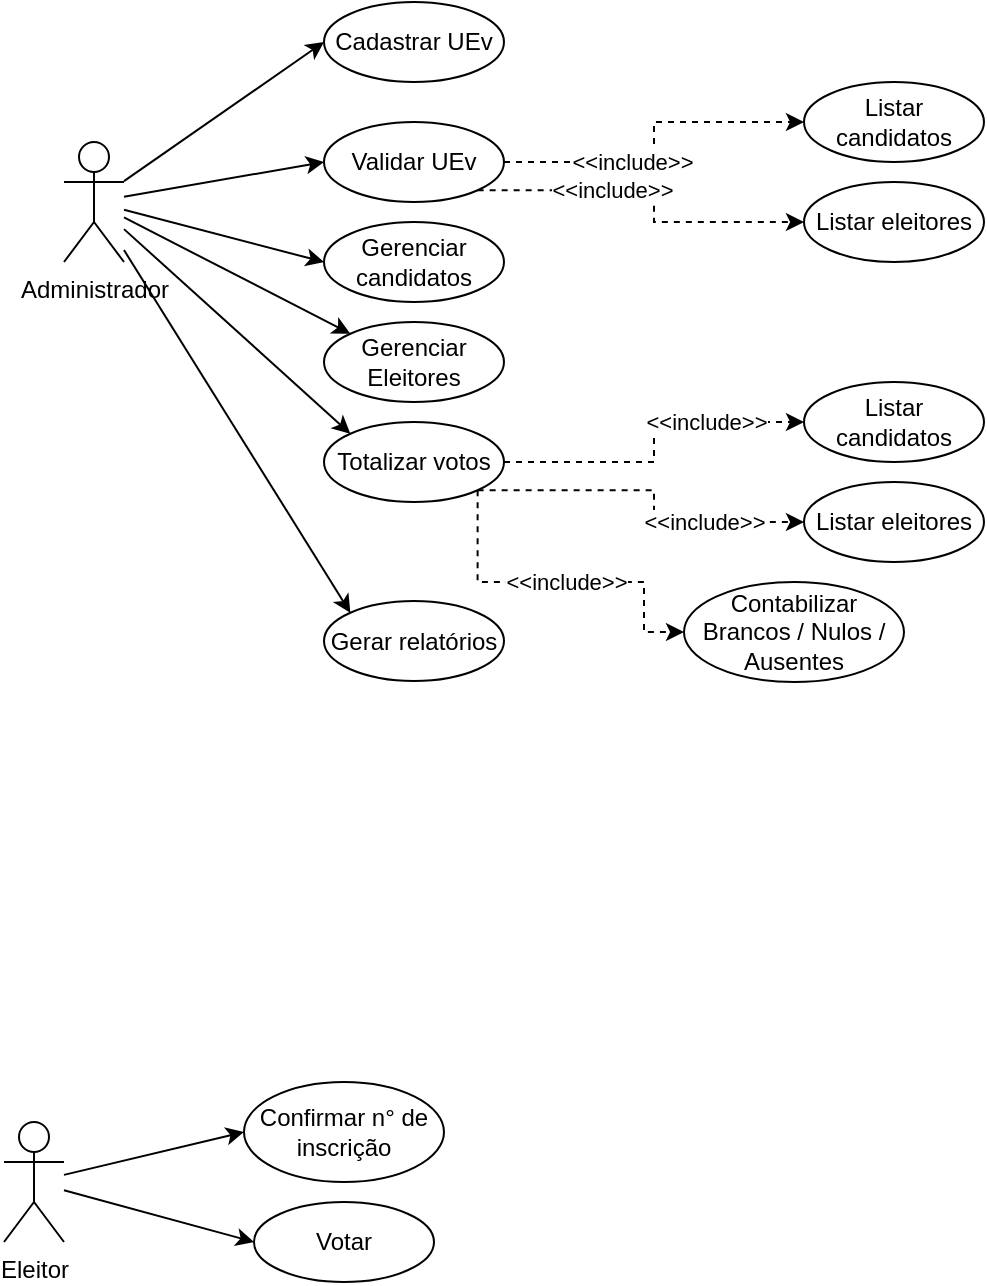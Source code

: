<mxfile version="27.0.9">
  <diagram name="Página-1" id="xx8PHF11MAnORUUvhnel">
    <mxGraphModel dx="679" dy="400" grid="1" gridSize="10" guides="1" tooltips="1" connect="1" arrows="1" fold="1" page="1" pageScale="1" pageWidth="827" pageHeight="1169" math="0" shadow="0">
      <root>
        <mxCell id="0" />
        <mxCell id="1" parent="0" />
        <mxCell id="96SAA42TS0Xs-A5mXOcb-1" value="Administrador" style="shape=umlActor;verticalLabelPosition=bottom;verticalAlign=top;html=1;outlineConnect=0;" vertex="1" parent="1">
          <mxGeometry x="110" y="340" width="30" height="60" as="geometry" />
        </mxCell>
        <mxCell id="96SAA42TS0Xs-A5mXOcb-2" value="Eleitor" style="shape=umlActor;verticalLabelPosition=bottom;verticalAlign=top;html=1;outlineConnect=0;" vertex="1" parent="1">
          <mxGeometry x="80" y="830" width="30" height="60" as="geometry" />
        </mxCell>
        <mxCell id="96SAA42TS0Xs-A5mXOcb-11" value="Cadastrar UEv" style="ellipse;whiteSpace=wrap;html=1;" vertex="1" parent="1">
          <mxGeometry x="240" y="270" width="90" height="40" as="geometry" />
        </mxCell>
        <mxCell id="96SAA42TS0Xs-A5mXOcb-12" value="Validar UEv" style="ellipse;whiteSpace=wrap;html=1;" vertex="1" parent="1">
          <mxGeometry x="240" y="330" width="90" height="40" as="geometry" />
        </mxCell>
        <mxCell id="96SAA42TS0Xs-A5mXOcb-13" value="Gerenciar candidatos" style="ellipse;whiteSpace=wrap;html=1;" vertex="1" parent="1">
          <mxGeometry x="240" y="380" width="90" height="40" as="geometry" />
        </mxCell>
        <mxCell id="96SAA42TS0Xs-A5mXOcb-14" value="Gerenciar Eleitores" style="ellipse;whiteSpace=wrap;html=1;" vertex="1" parent="1">
          <mxGeometry x="240" y="430" width="90" height="40" as="geometry" />
        </mxCell>
        <mxCell id="96SAA42TS0Xs-A5mXOcb-27" value="" style="edgeStyle=orthogonalEdgeStyle;rounded=0;orthogonalLoop=1;jettySize=auto;html=1;dashed=1;" edge="1" parent="1" source="96SAA42TS0Xs-A5mXOcb-15" target="96SAA42TS0Xs-A5mXOcb-16">
          <mxGeometry relative="1" as="geometry" />
        </mxCell>
        <mxCell id="96SAA42TS0Xs-A5mXOcb-28" value="&amp;lt;&amp;lt;include&amp;gt;&amp;gt;" style="edgeLabel;html=1;align=center;verticalAlign=middle;resizable=0;points=[];" vertex="1" connectable="0" parent="96SAA42TS0Xs-A5mXOcb-27">
          <mxGeometry x="-0.255" relative="1" as="geometry">
            <mxPoint x="37" y="-20" as="offset" />
          </mxGeometry>
        </mxCell>
        <mxCell id="96SAA42TS0Xs-A5mXOcb-15" value="Totalizar votos&lt;span style=&quot;color: rgba(0, 0, 0, 0); font-family: monospace; font-size: 0px; text-align: start; text-wrap-mode: nowrap;&quot;&gt;%3CmxGraphModel%3E%3Croot%3E%3CmxCell%20id%3D%220%22%2F%3E%3CmxCell%20id%3D%221%22%20parent%3D%220%22%2F%3E%3CmxCell%20id%3D%222%22%20value%3D%22Listar%20candidatos%22%20style%3D%22ellipse%3BwhiteSpace%3Dwrap%3Bhtml%3D1%3B%22%20vertex%3D%221%22%20parent%3D%221%22%3E%3CmxGeometry%20x%3D%22240%22%20y%3D%22430%22%20width%3D%2290%22%20height%3D%2240%22%20as%3D%22geometry%22%2F%3E%3C%2FmxCell%3E%3C%2Froot%3E%3C%2FmxGraphModel%3E&lt;/span&gt;" style="ellipse;whiteSpace=wrap;html=1;" vertex="1" parent="1">
          <mxGeometry x="240" y="480" width="90" height="40" as="geometry" />
        </mxCell>
        <mxCell id="96SAA42TS0Xs-A5mXOcb-16" value="Listar candidatos" style="ellipse;whiteSpace=wrap;html=1;" vertex="1" parent="1">
          <mxGeometry x="480" y="460" width="90" height="40" as="geometry" />
        </mxCell>
        <mxCell id="96SAA42TS0Xs-A5mXOcb-22" value="" style="endArrow=classic;html=1;rounded=0;entryX=0;entryY=0.5;entryDx=0;entryDy=0;" edge="1" parent="1" source="96SAA42TS0Xs-A5mXOcb-1" target="96SAA42TS0Xs-A5mXOcb-12">
          <mxGeometry width="50" height="50" relative="1" as="geometry">
            <mxPoint x="260" y="490" as="sourcePoint" />
            <mxPoint x="310" y="440" as="targetPoint" />
          </mxGeometry>
        </mxCell>
        <mxCell id="96SAA42TS0Xs-A5mXOcb-23" value="" style="endArrow=classic;html=1;rounded=0;entryX=0;entryY=0.5;entryDx=0;entryDy=0;" edge="1" parent="1" source="96SAA42TS0Xs-A5mXOcb-1" target="96SAA42TS0Xs-A5mXOcb-11">
          <mxGeometry width="50" height="50" relative="1" as="geometry">
            <mxPoint x="190" y="391" as="sourcePoint" />
            <mxPoint x="290" y="330" as="targetPoint" />
          </mxGeometry>
        </mxCell>
        <mxCell id="96SAA42TS0Xs-A5mXOcb-24" value="" style="endArrow=classic;html=1;rounded=0;entryX=0;entryY=0.5;entryDx=0;entryDy=0;" edge="1" parent="1" source="96SAA42TS0Xs-A5mXOcb-1" target="96SAA42TS0Xs-A5mXOcb-13">
          <mxGeometry width="50" height="50" relative="1" as="geometry">
            <mxPoint x="180" y="431" as="sourcePoint" />
            <mxPoint x="280" y="370" as="targetPoint" />
          </mxGeometry>
        </mxCell>
        <mxCell id="96SAA42TS0Xs-A5mXOcb-25" value="" style="endArrow=classic;html=1;rounded=0;entryX=0;entryY=0;entryDx=0;entryDy=0;" edge="1" parent="1" source="96SAA42TS0Xs-A5mXOcb-1" target="96SAA42TS0Xs-A5mXOcb-14">
          <mxGeometry width="50" height="50" relative="1" as="geometry">
            <mxPoint x="200" y="481" as="sourcePoint" />
            <mxPoint x="300" y="420" as="targetPoint" />
          </mxGeometry>
        </mxCell>
        <mxCell id="96SAA42TS0Xs-A5mXOcb-26" value="" style="endArrow=classic;html=1;rounded=0;entryX=0;entryY=0;entryDx=0;entryDy=0;" edge="1" parent="1" source="96SAA42TS0Xs-A5mXOcb-1" target="96SAA42TS0Xs-A5mXOcb-15">
          <mxGeometry width="50" height="50" relative="1" as="geometry">
            <mxPoint x="210" y="521" as="sourcePoint" />
            <mxPoint x="310" y="460" as="targetPoint" />
          </mxGeometry>
        </mxCell>
        <mxCell id="96SAA42TS0Xs-A5mXOcb-30" value="Listar eleitores" style="ellipse;whiteSpace=wrap;html=1;" vertex="1" parent="1">
          <mxGeometry x="480" y="510" width="90" height="40" as="geometry" />
        </mxCell>
        <mxCell id="96SAA42TS0Xs-A5mXOcb-32" value="" style="edgeStyle=orthogonalEdgeStyle;rounded=0;orthogonalLoop=1;jettySize=auto;html=1;dashed=1;entryX=0;entryY=0.5;entryDx=0;entryDy=0;exitX=1;exitY=1;exitDx=0;exitDy=0;" edge="1" parent="1" source="96SAA42TS0Xs-A5mXOcb-15" target="96SAA42TS0Xs-A5mXOcb-30">
          <mxGeometry relative="1" as="geometry">
            <mxPoint x="320" y="560" as="sourcePoint" />
            <mxPoint x="430" y="560" as="targetPoint" />
            <Array as="points">
              <mxPoint x="405" y="514" />
              <mxPoint x="405" y="530" />
            </Array>
          </mxGeometry>
        </mxCell>
        <mxCell id="96SAA42TS0Xs-A5mXOcb-33" value="&amp;lt;&amp;lt;include&amp;gt;&amp;gt;" style="edgeLabel;html=1;align=center;verticalAlign=middle;resizable=0;points=[];" vertex="1" connectable="0" parent="96SAA42TS0Xs-A5mXOcb-32">
          <mxGeometry x="-0.255" relative="1" as="geometry">
            <mxPoint x="46" y="16" as="offset" />
          </mxGeometry>
        </mxCell>
        <mxCell id="96SAA42TS0Xs-A5mXOcb-34" value="Gerar relatórios" style="ellipse;whiteSpace=wrap;html=1;" vertex="1" parent="1">
          <mxGeometry x="240" y="569.5" width="90" height="40" as="geometry" />
        </mxCell>
        <mxCell id="96SAA42TS0Xs-A5mXOcb-40" value="" style="edgeStyle=orthogonalEdgeStyle;rounded=0;orthogonalLoop=1;jettySize=auto;html=1;dashed=1;exitX=1;exitY=0.5;exitDx=0;exitDy=0;" edge="1" parent="1" target="96SAA42TS0Xs-A5mXOcb-42" source="96SAA42TS0Xs-A5mXOcb-12">
          <mxGeometry relative="1" as="geometry">
            <mxPoint x="330" y="350" as="sourcePoint" />
          </mxGeometry>
        </mxCell>
        <mxCell id="96SAA42TS0Xs-A5mXOcb-41" value="&amp;lt;&amp;lt;include&amp;gt;&amp;gt;" style="edgeLabel;html=1;align=center;verticalAlign=middle;resizable=0;points=[];" vertex="1" connectable="0" parent="96SAA42TS0Xs-A5mXOcb-40">
          <mxGeometry x="-0.255" relative="1" as="geometry">
            <mxPoint as="offset" />
          </mxGeometry>
        </mxCell>
        <mxCell id="96SAA42TS0Xs-A5mXOcb-42" value="Listar candidatos" style="ellipse;whiteSpace=wrap;html=1;" vertex="1" parent="1">
          <mxGeometry x="480" y="310" width="90" height="40" as="geometry" />
        </mxCell>
        <mxCell id="96SAA42TS0Xs-A5mXOcb-43" value="Listar eleitores" style="ellipse;whiteSpace=wrap;html=1;" vertex="1" parent="1">
          <mxGeometry x="480" y="360" width="90" height="40" as="geometry" />
        </mxCell>
        <mxCell id="96SAA42TS0Xs-A5mXOcb-44" value="" style="edgeStyle=orthogonalEdgeStyle;rounded=0;orthogonalLoop=1;jettySize=auto;html=1;dashed=1;entryX=0;entryY=0.5;entryDx=0;entryDy=0;exitX=1;exitY=1;exitDx=0;exitDy=0;" edge="1" parent="1" target="96SAA42TS0Xs-A5mXOcb-43" source="96SAA42TS0Xs-A5mXOcb-12">
          <mxGeometry relative="1" as="geometry">
            <mxPoint x="317" y="364" as="sourcePoint" />
            <mxPoint x="430" y="410" as="targetPoint" />
            <Array as="points">
              <mxPoint x="405" y="364" />
              <mxPoint x="405" y="380" />
            </Array>
          </mxGeometry>
        </mxCell>
        <mxCell id="96SAA42TS0Xs-A5mXOcb-45" value="&amp;lt;&amp;lt;include&amp;gt;&amp;gt;" style="edgeLabel;html=1;align=center;verticalAlign=middle;resizable=0;points=[];" vertex="1" connectable="0" parent="96SAA42TS0Xs-A5mXOcb-44">
          <mxGeometry x="-0.255" relative="1" as="geometry">
            <mxPoint as="offset" />
          </mxGeometry>
        </mxCell>
        <mxCell id="96SAA42TS0Xs-A5mXOcb-46" value="Contabilizar Brancos / Nulos / Ausentes" style="ellipse;whiteSpace=wrap;html=1;" vertex="1" parent="1">
          <mxGeometry x="420" y="560" width="110" height="50" as="geometry" />
        </mxCell>
        <mxCell id="96SAA42TS0Xs-A5mXOcb-47" value="" style="edgeStyle=orthogonalEdgeStyle;rounded=0;orthogonalLoop=1;jettySize=auto;html=1;dashed=1;entryX=0;entryY=0.5;entryDx=0;entryDy=0;exitX=1;exitY=1;exitDx=0;exitDy=0;" edge="1" parent="1" source="96SAA42TS0Xs-A5mXOcb-15" target="96SAA42TS0Xs-A5mXOcb-46">
          <mxGeometry relative="1" as="geometry">
            <mxPoint x="290" y="559.5" as="sourcePoint" />
            <mxPoint x="453" y="575.5" as="targetPoint" />
            <Array as="points">
              <mxPoint x="317" y="560" />
              <mxPoint x="400" y="560" />
              <mxPoint x="400" y="585" />
            </Array>
          </mxGeometry>
        </mxCell>
        <mxCell id="96SAA42TS0Xs-A5mXOcb-48" value="&amp;lt;&amp;lt;include&amp;gt;&amp;gt;" style="edgeLabel;html=1;align=center;verticalAlign=middle;resizable=0;points=[];" vertex="1" connectable="0" parent="96SAA42TS0Xs-A5mXOcb-47">
          <mxGeometry x="-0.255" relative="1" as="geometry">
            <mxPoint x="25" as="offset" />
          </mxGeometry>
        </mxCell>
        <mxCell id="96SAA42TS0Xs-A5mXOcb-49" value="" style="endArrow=classic;html=1;rounded=0;entryX=0;entryY=0;entryDx=0;entryDy=0;" edge="1" parent="1" source="96SAA42TS0Xs-A5mXOcb-1" target="96SAA42TS0Xs-A5mXOcb-34">
          <mxGeometry width="50" height="50" relative="1" as="geometry">
            <mxPoint x="200" y="440" as="sourcePoint" />
            <mxPoint x="313" y="542" as="targetPoint" />
          </mxGeometry>
        </mxCell>
        <mxCell id="96SAA42TS0Xs-A5mXOcb-50" value="Confirmar n° de inscrição" style="ellipse;whiteSpace=wrap;html=1;" vertex="1" parent="1">
          <mxGeometry x="200" y="810" width="100" height="50" as="geometry" />
        </mxCell>
        <mxCell id="96SAA42TS0Xs-A5mXOcb-51" value="Votar" style="ellipse;whiteSpace=wrap;html=1;" vertex="1" parent="1">
          <mxGeometry x="205" y="870" width="90" height="40" as="geometry" />
        </mxCell>
        <mxCell id="96SAA42TS0Xs-A5mXOcb-64" value="" style="endArrow=classic;html=1;rounded=0;entryX=0;entryY=0.5;entryDx=0;entryDy=0;" edge="1" parent="1" source="96SAA42TS0Xs-A5mXOcb-2" target="96SAA42TS0Xs-A5mXOcb-50">
          <mxGeometry width="50" height="50" relative="1" as="geometry">
            <mxPoint x="220" y="860" as="sourcePoint" />
            <mxPoint x="270" y="810" as="targetPoint" />
          </mxGeometry>
        </mxCell>
        <mxCell id="96SAA42TS0Xs-A5mXOcb-65" value="" style="endArrow=classic;html=1;rounded=0;entryX=0;entryY=0.5;entryDx=0;entryDy=0;" edge="1" parent="1" source="96SAA42TS0Xs-A5mXOcb-2" target="96SAA42TS0Xs-A5mXOcb-51">
          <mxGeometry width="50" height="50" relative="1" as="geometry">
            <mxPoint x="190" y="884" as="sourcePoint" />
            <mxPoint x="280" y="820" as="targetPoint" />
          </mxGeometry>
        </mxCell>
      </root>
    </mxGraphModel>
  </diagram>
</mxfile>
